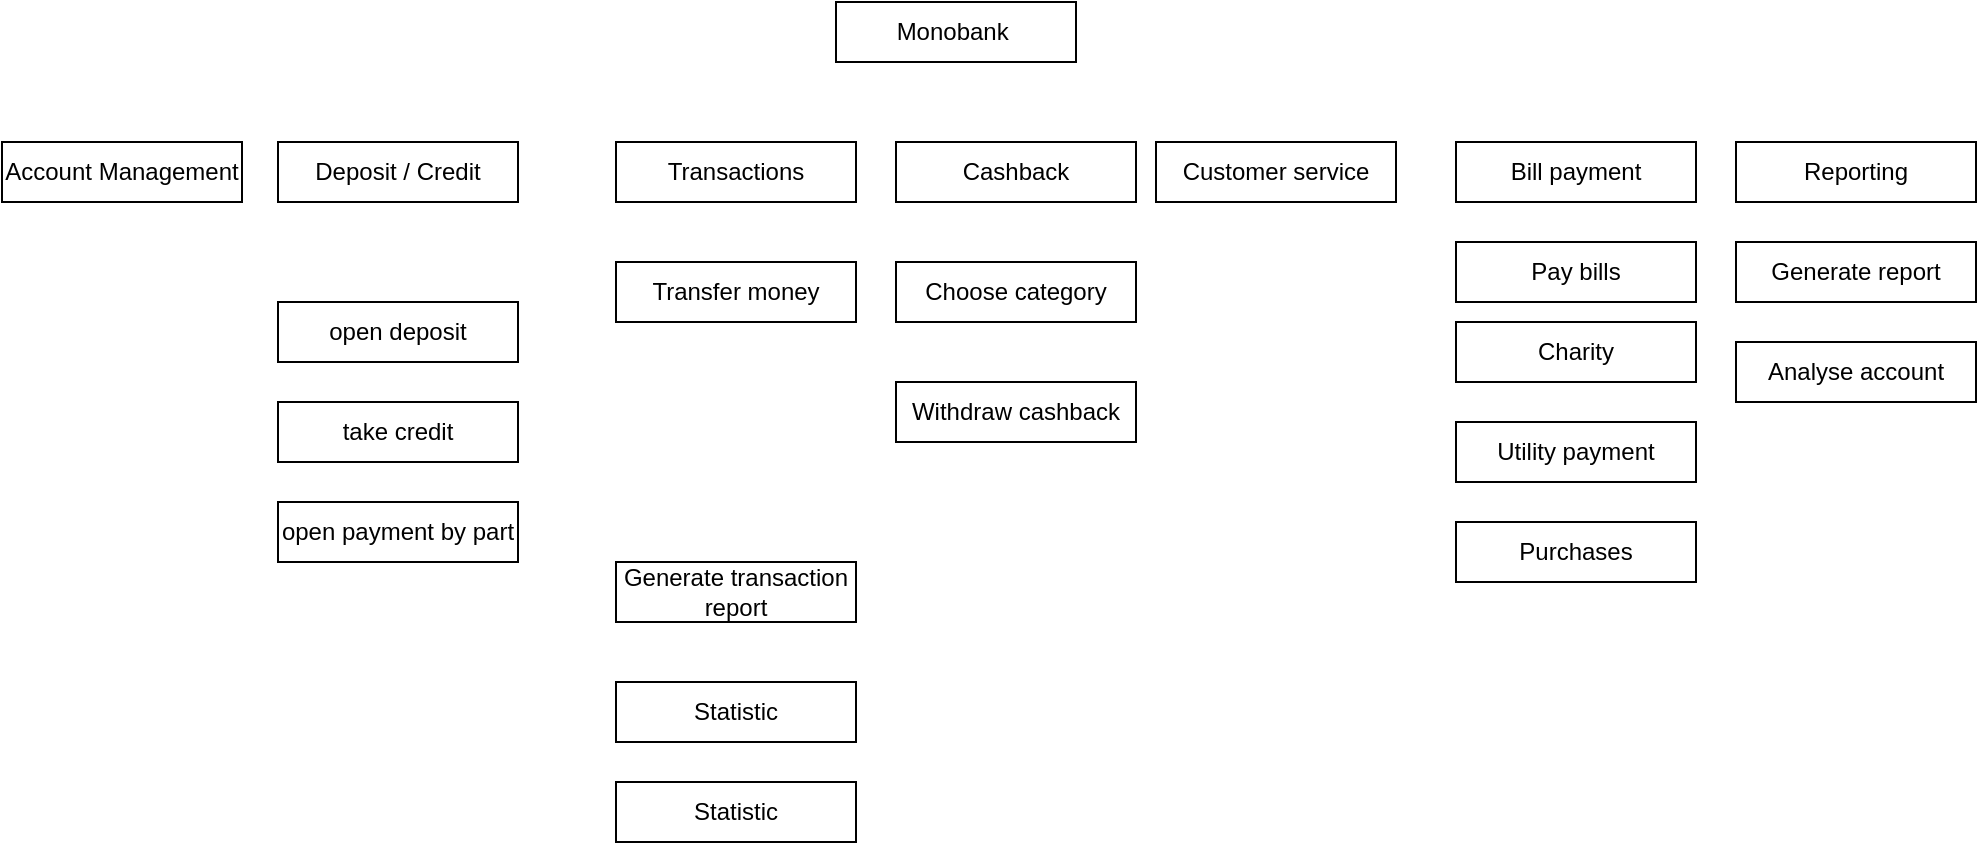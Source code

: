 <mxfile version="20.8.15" type="github">
  <diagram name="Page-1" id="a2duEnbXzy0IIAWoKXlF">
    <mxGraphModel dx="2208" dy="955" grid="1" gridSize="10" guides="1" tooltips="1" connect="1" arrows="1" fold="1" page="1" pageScale="1" pageWidth="827" pageHeight="1169" math="0" shadow="0">
      <root>
        <mxCell id="0" />
        <mxCell id="1" parent="0" />
        <mxCell id="AsIdFK6F4DD6XL9qQPAL-1" value="Monobank&amp;nbsp;" style="rounded=0;whiteSpace=wrap;html=1;" vertex="1" parent="1">
          <mxGeometry x="350" y="90" width="120" height="30" as="geometry" />
        </mxCell>
        <mxCell id="AsIdFK6F4DD6XL9qQPAL-2" value="Transactions" style="whiteSpace=wrap;html=1;" vertex="1" parent="1">
          <mxGeometry x="240" y="160" width="120" height="30" as="geometry" />
        </mxCell>
        <mxCell id="AsIdFK6F4DD6XL9qQPAL-3" value="Deposit / Credit" style="whiteSpace=wrap;html=1;" vertex="1" parent="1">
          <mxGeometry x="71" y="160" width="120" height="30" as="geometry" />
        </mxCell>
        <mxCell id="AsIdFK6F4DD6XL9qQPAL-4" value="Customer service" style="whiteSpace=wrap;html=1;" vertex="1" parent="1">
          <mxGeometry x="510" y="160" width="120" height="30" as="geometry" />
        </mxCell>
        <mxCell id="AsIdFK6F4DD6XL9qQPAL-5" value="Bill payment" style="whiteSpace=wrap;html=1;" vertex="1" parent="1">
          <mxGeometry x="660" y="160" width="120" height="30" as="geometry" />
        </mxCell>
        <mxCell id="AsIdFK6F4DD6XL9qQPAL-7" value="Charity" style="whiteSpace=wrap;html=1;" vertex="1" parent="1">
          <mxGeometry x="660" y="250" width="120" height="30" as="geometry" />
        </mxCell>
        <mxCell id="AsIdFK6F4DD6XL9qQPAL-8" value="Utility payment" style="whiteSpace=wrap;html=1;" vertex="1" parent="1">
          <mxGeometry x="660" y="300" width="120" height="30" as="geometry" />
        </mxCell>
        <mxCell id="AsIdFK6F4DD6XL9qQPAL-9" value="Purchases" style="whiteSpace=wrap;html=1;" vertex="1" parent="1">
          <mxGeometry x="660" y="350" width="120" height="30" as="geometry" />
        </mxCell>
        <mxCell id="AsIdFK6F4DD6XL9qQPAL-11" value="Cashback" style="whiteSpace=wrap;html=1;" vertex="1" parent="1">
          <mxGeometry x="380" y="160" width="120" height="30" as="geometry" />
        </mxCell>
        <mxCell id="AsIdFK6F4DD6XL9qQPAL-12" value="Account Management" style="whiteSpace=wrap;html=1;" vertex="1" parent="1">
          <mxGeometry x="-67" y="160" width="120" height="30" as="geometry" />
        </mxCell>
        <mxCell id="AsIdFK6F4DD6XL9qQPAL-14" value="Transfer money" style="whiteSpace=wrap;html=1;" vertex="1" parent="1">
          <mxGeometry x="240" y="220" width="120" height="30" as="geometry" />
        </mxCell>
        <mxCell id="AsIdFK6F4DD6XL9qQPAL-16" value="Generate report" style="whiteSpace=wrap;html=1;" vertex="1" parent="1">
          <mxGeometry x="800" y="210" width="120" height="30" as="geometry" />
        </mxCell>
        <mxCell id="AsIdFK6F4DD6XL9qQPAL-17" value="Generate transaction report" style="whiteSpace=wrap;html=1;" vertex="1" parent="1">
          <mxGeometry x="240" y="370" width="120" height="30" as="geometry" />
        </mxCell>
        <mxCell id="AsIdFK6F4DD6XL9qQPAL-18" value="Statistic" style="whiteSpace=wrap;html=1;" vertex="1" parent="1">
          <mxGeometry x="240" y="430" width="120" height="30" as="geometry" />
        </mxCell>
        <mxCell id="AsIdFK6F4DD6XL9qQPAL-19" value="Statistic" style="whiteSpace=wrap;html=1;" vertex="1" parent="1">
          <mxGeometry x="240" y="480" width="120" height="30" as="geometry" />
        </mxCell>
        <mxCell id="AsIdFK6F4DD6XL9qQPAL-22" value="take credit" style="whiteSpace=wrap;html=1;" vertex="1" parent="1">
          <mxGeometry x="71" y="290" width="120" height="30" as="geometry" />
        </mxCell>
        <mxCell id="AsIdFK6F4DD6XL9qQPAL-24" value="open payment by part" style="whiteSpace=wrap;html=1;" vertex="1" parent="1">
          <mxGeometry x="71" y="340" width="120" height="30" as="geometry" />
        </mxCell>
        <mxCell id="AsIdFK6F4DD6XL9qQPAL-27" value="open deposit" style="whiteSpace=wrap;html=1;" vertex="1" parent="1">
          <mxGeometry x="71" y="240" width="120" height="30" as="geometry" />
        </mxCell>
        <mxCell id="AsIdFK6F4DD6XL9qQPAL-29" value="Choose category" style="whiteSpace=wrap;html=1;" vertex="1" parent="1">
          <mxGeometry x="380" y="220" width="120" height="30" as="geometry" />
        </mxCell>
        <mxCell id="AsIdFK6F4DD6XL9qQPAL-31" value="Withdraw cashback" style="whiteSpace=wrap;html=1;" vertex="1" parent="1">
          <mxGeometry x="380" y="280" width="120" height="30" as="geometry" />
        </mxCell>
        <mxCell id="AsIdFK6F4DD6XL9qQPAL-32" value="Pay bills" style="whiteSpace=wrap;html=1;" vertex="1" parent="1">
          <mxGeometry x="660" y="210" width="120" height="30" as="geometry" />
        </mxCell>
        <mxCell id="AsIdFK6F4DD6XL9qQPAL-33" value="Reporting" style="whiteSpace=wrap;html=1;" vertex="1" parent="1">
          <mxGeometry x="800" y="160" width="120" height="30" as="geometry" />
        </mxCell>
        <mxCell id="AsIdFK6F4DD6XL9qQPAL-34" value="Analyse account" style="whiteSpace=wrap;html=1;" vertex="1" parent="1">
          <mxGeometry x="800" y="260" width="120" height="30" as="geometry" />
        </mxCell>
      </root>
    </mxGraphModel>
  </diagram>
</mxfile>
